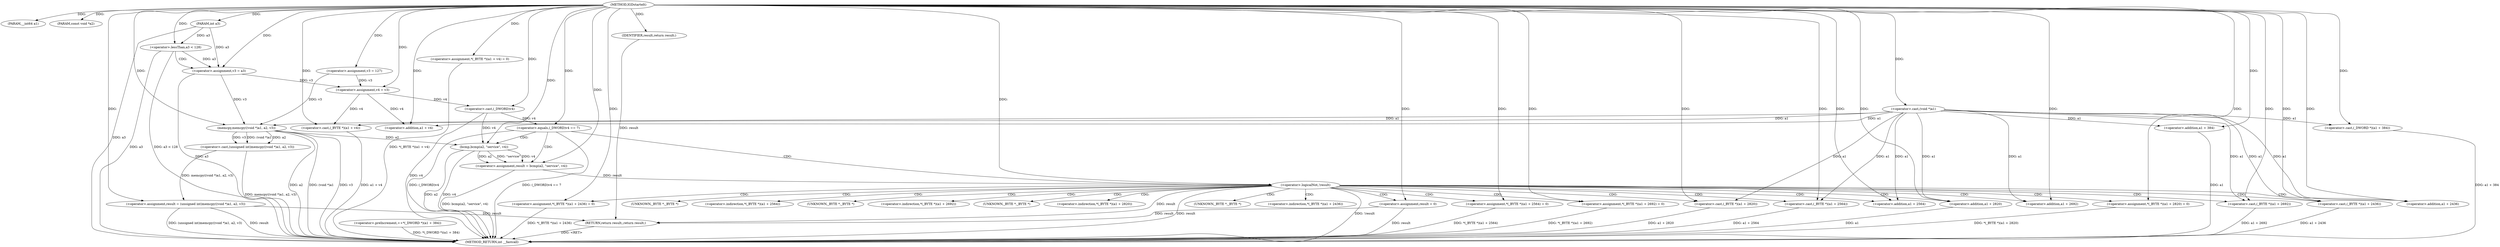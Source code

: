 digraph IGDstartelt {  
"1000104" [label = "(METHOD,IGDstartelt)" ]
"1000204" [label = "(METHOD_RETURN,int __fastcall)" ]
"1000105" [label = "(PARAM,__int64 a1)" ]
"1000106" [label = "(PARAM,const void *a2)" ]
"1000107" [label = "(PARAM,int a3)" ]
"1000112" [label = "(<operator>.assignment,v3 = 127)" ]
"1000116" [label = "(<operator>.lessThan,a3 < 128)" ]
"1000119" [label = "(<operator>.assignment,v3 = a3)" ]
"1000122" [label = "(<operator>.assignment,v4 = v3)" ]
"1000125" [label = "(<operator>.assignment,result = (unsigned int)memcpy((void *)a1, a2, v3))" ]
"1000127" [label = "(<operator>.cast,(unsigned int)memcpy((void *)a1, a2, v3))" ]
"1000129" [label = "(memcpy,memcpy((void *)a1, a2, v3))" ]
"1000130" [label = "(<operator>.cast,(void *)a1)" ]
"1000135" [label = "(<operator>.assignment,*(_BYTE *)(a1 + v4) = 0)" ]
"1000137" [label = "(<operator>.cast,(_BYTE *)(a1 + v4))" ]
"1000139" [label = "(<operator>.addition,a1 + v4)" ]
"1000143" [label = "(<operator>.preIncrement,++*(_DWORD *)(a1 + 384))" ]
"1000145" [label = "(<operator>.cast,(_DWORD *)(a1 + 384))" ]
"1000147" [label = "(<operator>.addition,a1 + 384)" ]
"1000151" [label = "(<operator>.equals,(_DWORD)v4 == 7)" ]
"1000152" [label = "(<operator>.cast,(_DWORD)v4)" ]
"1000157" [label = "(<operator>.assignment,result = bcmp(a2, \"service\", v4))" ]
"1000159" [label = "(bcmp,bcmp(a2, \"service\", v4))" ]
"1000164" [label = "(<operator>.logicalNot,!result)" ]
"1000167" [label = "(<operator>.assignment,result = 0)" ]
"1000170" [label = "(<operator>.assignment,*(_BYTE *)(a1 + 2436) = 0)" ]
"1000172" [label = "(<operator>.cast,(_BYTE *)(a1 + 2436))" ]
"1000174" [label = "(<operator>.addition,a1 + 2436)" ]
"1000178" [label = "(<operator>.assignment,*(_BYTE *)(a1 + 2564) = 0)" ]
"1000180" [label = "(<operator>.cast,(_BYTE *)(a1 + 2564))" ]
"1000182" [label = "(<operator>.addition,a1 + 2564)" ]
"1000186" [label = "(<operator>.assignment,*(_BYTE *)(a1 + 2692) = 0)" ]
"1000188" [label = "(<operator>.cast,(_BYTE *)(a1 + 2692))" ]
"1000190" [label = "(<operator>.addition,a1 + 2692)" ]
"1000194" [label = "(<operator>.assignment,*(_BYTE *)(a1 + 2820) = 0)" ]
"1000196" [label = "(<operator>.cast,(_BYTE *)(a1 + 2820))" ]
"1000198" [label = "(<operator>.addition,a1 + 2820)" ]
"1000202" [label = "(RETURN,return result;,return result;)" ]
"1000203" [label = "(IDENTIFIER,result,return result;)" ]
"1000171" [label = "(<operator>.indirection,*(_BYTE *)(a1 + 2436))" ]
"1000173" [label = "(UNKNOWN,_BYTE *,_BYTE *)" ]
"1000179" [label = "(<operator>.indirection,*(_BYTE *)(a1 + 2564))" ]
"1000181" [label = "(UNKNOWN,_BYTE *,_BYTE *)" ]
"1000187" [label = "(<operator>.indirection,*(_BYTE *)(a1 + 2692))" ]
"1000189" [label = "(UNKNOWN,_BYTE *,_BYTE *)" ]
"1000195" [label = "(<operator>.indirection,*(_BYTE *)(a1 + 2820))" ]
"1000197" [label = "(UNKNOWN,_BYTE *,_BYTE *)" ]
  "1000202" -> "1000204"  [ label = "DDG: <RET>"] 
  "1000107" -> "1000204"  [ label = "DDG: a3"] 
  "1000172" -> "1000204"  [ label = "DDG: a1 + 2436"] 
  "1000129" -> "1000204"  [ label = "DDG: a2"] 
  "1000157" -> "1000204"  [ label = "DDG: bcmp(a2, \"service\", v4)"] 
  "1000196" -> "1000204"  [ label = "DDG: a1 + 2820"] 
  "1000186" -> "1000204"  [ label = "DDG: *(_BYTE *)(a1 + 2692)"] 
  "1000152" -> "1000204"  [ label = "DDG: v4"] 
  "1000164" -> "1000204"  [ label = "DDG: !result"] 
  "1000143" -> "1000204"  [ label = "DDG: *(_DWORD *)(a1 + 384)"] 
  "1000135" -> "1000204"  [ label = "DDG: *(_BYTE *)(a1 + v4)"] 
  "1000116" -> "1000204"  [ label = "DDG: a3"] 
  "1000198" -> "1000204"  [ label = "DDG: a1"] 
  "1000125" -> "1000204"  [ label = "DDG: (unsigned int)memcpy((void *)a1, a2, v3)"] 
  "1000137" -> "1000204"  [ label = "DDG: a1 + v4"] 
  "1000151" -> "1000204"  [ label = "DDG: (_DWORD)v4"] 
  "1000119" -> "1000204"  [ label = "DDG: a3"] 
  "1000129" -> "1000204"  [ label = "DDG: (void *)a1"] 
  "1000129" -> "1000204"  [ label = "DDG: v3"] 
  "1000180" -> "1000204"  [ label = "DDG: a1 + 2564"] 
  "1000145" -> "1000204"  [ label = "DDG: a1 + 384"] 
  "1000147" -> "1000204"  [ label = "DDG: a1"] 
  "1000188" -> "1000204"  [ label = "DDG: a1 + 2692"] 
  "1000116" -> "1000204"  [ label = "DDG: a3 < 128"] 
  "1000170" -> "1000204"  [ label = "DDG: *(_BYTE *)(a1 + 2436)"] 
  "1000125" -> "1000204"  [ label = "DDG: result"] 
  "1000178" -> "1000204"  [ label = "DDG: *(_BYTE *)(a1 + 2564)"] 
  "1000127" -> "1000204"  [ label = "DDG: memcpy((void *)a1, a2, v3)"] 
  "1000159" -> "1000204"  [ label = "DDG: a2"] 
  "1000194" -> "1000204"  [ label = "DDG: *(_BYTE *)(a1 + 2820)"] 
  "1000167" -> "1000204"  [ label = "DDG: result"] 
  "1000164" -> "1000204"  [ label = "DDG: result"] 
  "1000159" -> "1000204"  [ label = "DDG: v4"] 
  "1000151" -> "1000204"  [ label = "DDG: (_DWORD)v4 == 7"] 
  "1000104" -> "1000105"  [ label = "DDG: "] 
  "1000104" -> "1000106"  [ label = "DDG: "] 
  "1000104" -> "1000107"  [ label = "DDG: "] 
  "1000104" -> "1000112"  [ label = "DDG: "] 
  "1000107" -> "1000116"  [ label = "DDG: a3"] 
  "1000104" -> "1000116"  [ label = "DDG: "] 
  "1000116" -> "1000119"  [ label = "DDG: a3"] 
  "1000107" -> "1000119"  [ label = "DDG: a3"] 
  "1000104" -> "1000119"  [ label = "DDG: "] 
  "1000112" -> "1000122"  [ label = "DDG: v3"] 
  "1000119" -> "1000122"  [ label = "DDG: v3"] 
  "1000104" -> "1000122"  [ label = "DDG: "] 
  "1000127" -> "1000125"  [ label = "DDG: memcpy((void *)a1, a2, v3)"] 
  "1000104" -> "1000125"  [ label = "DDG: "] 
  "1000129" -> "1000127"  [ label = "DDG: (void *)a1"] 
  "1000129" -> "1000127"  [ label = "DDG: a2"] 
  "1000129" -> "1000127"  [ label = "DDG: v3"] 
  "1000130" -> "1000129"  [ label = "DDG: a1"] 
  "1000104" -> "1000130"  [ label = "DDG: "] 
  "1000104" -> "1000129"  [ label = "DDG: "] 
  "1000112" -> "1000129"  [ label = "DDG: v3"] 
  "1000119" -> "1000129"  [ label = "DDG: v3"] 
  "1000104" -> "1000135"  [ label = "DDG: "] 
  "1000130" -> "1000137"  [ label = "DDG: a1"] 
  "1000104" -> "1000137"  [ label = "DDG: "] 
  "1000122" -> "1000137"  [ label = "DDG: v4"] 
  "1000130" -> "1000139"  [ label = "DDG: a1"] 
  "1000104" -> "1000139"  [ label = "DDG: "] 
  "1000122" -> "1000139"  [ label = "DDG: v4"] 
  "1000104" -> "1000145"  [ label = "DDG: "] 
  "1000130" -> "1000145"  [ label = "DDG: a1"] 
  "1000104" -> "1000147"  [ label = "DDG: "] 
  "1000130" -> "1000147"  [ label = "DDG: a1"] 
  "1000152" -> "1000151"  [ label = "DDG: v4"] 
  "1000104" -> "1000152"  [ label = "DDG: "] 
  "1000122" -> "1000152"  [ label = "DDG: v4"] 
  "1000104" -> "1000151"  [ label = "DDG: "] 
  "1000159" -> "1000157"  [ label = "DDG: a2"] 
  "1000159" -> "1000157"  [ label = "DDG: \"service\""] 
  "1000159" -> "1000157"  [ label = "DDG: v4"] 
  "1000104" -> "1000157"  [ label = "DDG: "] 
  "1000129" -> "1000159"  [ label = "DDG: a2"] 
  "1000104" -> "1000159"  [ label = "DDG: "] 
  "1000152" -> "1000159"  [ label = "DDG: v4"] 
  "1000157" -> "1000164"  [ label = "DDG: result"] 
  "1000104" -> "1000164"  [ label = "DDG: "] 
  "1000104" -> "1000167"  [ label = "DDG: "] 
  "1000104" -> "1000170"  [ label = "DDG: "] 
  "1000104" -> "1000172"  [ label = "DDG: "] 
  "1000130" -> "1000172"  [ label = "DDG: a1"] 
  "1000104" -> "1000174"  [ label = "DDG: "] 
  "1000130" -> "1000174"  [ label = "DDG: a1"] 
  "1000104" -> "1000178"  [ label = "DDG: "] 
  "1000104" -> "1000180"  [ label = "DDG: "] 
  "1000130" -> "1000180"  [ label = "DDG: a1"] 
  "1000104" -> "1000182"  [ label = "DDG: "] 
  "1000130" -> "1000182"  [ label = "DDG: a1"] 
  "1000104" -> "1000186"  [ label = "DDG: "] 
  "1000104" -> "1000188"  [ label = "DDG: "] 
  "1000130" -> "1000188"  [ label = "DDG: a1"] 
  "1000104" -> "1000190"  [ label = "DDG: "] 
  "1000130" -> "1000190"  [ label = "DDG: a1"] 
  "1000104" -> "1000194"  [ label = "DDG: "] 
  "1000104" -> "1000196"  [ label = "DDG: "] 
  "1000130" -> "1000196"  [ label = "DDG: a1"] 
  "1000104" -> "1000198"  [ label = "DDG: "] 
  "1000130" -> "1000198"  [ label = "DDG: a1"] 
  "1000203" -> "1000202"  [ label = "DDG: result"] 
  "1000125" -> "1000202"  [ label = "DDG: result"] 
  "1000167" -> "1000202"  [ label = "DDG: result"] 
  "1000164" -> "1000202"  [ label = "DDG: result"] 
  "1000104" -> "1000203"  [ label = "DDG: "] 
  "1000116" -> "1000119"  [ label = "CDG: "] 
  "1000151" -> "1000164"  [ label = "CDG: "] 
  "1000151" -> "1000159"  [ label = "CDG: "] 
  "1000151" -> "1000157"  [ label = "CDG: "] 
  "1000164" -> "1000174"  [ label = "CDG: "] 
  "1000164" -> "1000173"  [ label = "CDG: "] 
  "1000164" -> "1000172"  [ label = "CDG: "] 
  "1000164" -> "1000171"  [ label = "CDG: "] 
  "1000164" -> "1000170"  [ label = "CDG: "] 
  "1000164" -> "1000167"  [ label = "CDG: "] 
  "1000164" -> "1000190"  [ label = "CDG: "] 
  "1000164" -> "1000189"  [ label = "CDG: "] 
  "1000164" -> "1000188"  [ label = "CDG: "] 
  "1000164" -> "1000187"  [ label = "CDG: "] 
  "1000164" -> "1000186"  [ label = "CDG: "] 
  "1000164" -> "1000182"  [ label = "CDG: "] 
  "1000164" -> "1000181"  [ label = "CDG: "] 
  "1000164" -> "1000180"  [ label = "CDG: "] 
  "1000164" -> "1000179"  [ label = "CDG: "] 
  "1000164" -> "1000178"  [ label = "CDG: "] 
  "1000164" -> "1000198"  [ label = "CDG: "] 
  "1000164" -> "1000197"  [ label = "CDG: "] 
  "1000164" -> "1000196"  [ label = "CDG: "] 
  "1000164" -> "1000195"  [ label = "CDG: "] 
  "1000164" -> "1000194"  [ label = "CDG: "] 
}
